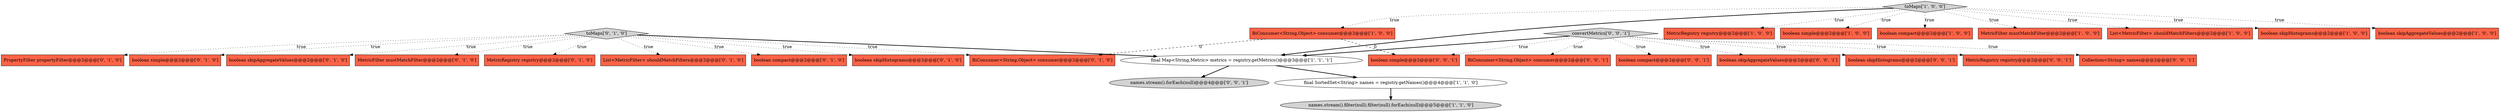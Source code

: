 digraph {
11 [style = filled, label = "BiConsumer<String,Object> consumer@@@2@@@['1', '0', '0']", fillcolor = tomato, shape = box image = "AAA1AAABBB1BBB"];
24 [style = filled, label = "names.stream().forEach(null)@@@4@@@['0', '0', '1']", fillcolor = lightgray, shape = ellipse image = "AAA0AAABBB3BBB"];
0 [style = filled, label = "MetricRegistry registry@@@2@@@['1', '0', '0']", fillcolor = tomato, shape = box image = "AAA0AAABBB1BBB"];
2 [style = filled, label = "boolean simple@@@2@@@['1', '0', '0']", fillcolor = tomato, shape = box image = "AAA0AAABBB1BBB"];
18 [style = filled, label = "boolean compact@@@2@@@['0', '1', '0']", fillcolor = tomato, shape = box image = "AAA0AAABBB2BBB"];
23 [style = filled, label = "convertMetrics['0', '0', '1']", fillcolor = lightgray, shape = diamond image = "AAA0AAABBB3BBB"];
28 [style = filled, label = "boolean skipAggregateValues@@@2@@@['0', '0', '1']", fillcolor = tomato, shape = box image = "AAA0AAABBB3BBB"];
22 [style = filled, label = "boolean skipHistograms@@@2@@@['0', '0', '1']", fillcolor = tomato, shape = box image = "AAA0AAABBB3BBB"];
8 [style = filled, label = "final SortedSet<String> names = registry.getNames()@@@4@@@['1', '1', '0']", fillcolor = white, shape = ellipse image = "AAA0AAABBB1BBB"];
5 [style = filled, label = "boolean compact@@@2@@@['1', '0', '0']", fillcolor = tomato, shape = box image = "AAA0AAABBB1BBB"];
12 [style = filled, label = "boolean skipHistograms@@@2@@@['0', '1', '0']", fillcolor = tomato, shape = box image = "AAA0AAABBB2BBB"];
16 [style = filled, label = "PropertyFilter propertyFilter@@@2@@@['0', '1', '0']", fillcolor = tomato, shape = box image = "AAA0AAABBB2BBB"];
20 [style = filled, label = "boolean simple@@@2@@@['0', '1', '0']", fillcolor = tomato, shape = box image = "AAA0AAABBB2BBB"];
21 [style = filled, label = "BiConsumer<String,Object> consumer@@@2@@@['0', '1', '0']", fillcolor = tomato, shape = box image = "AAA1AAABBB2BBB"];
27 [style = filled, label = "MetricRegistry registry@@@2@@@['0', '0', '1']", fillcolor = tomato, shape = box image = "AAA0AAABBB3BBB"];
4 [style = filled, label = "MetricFilter mustMatchFilter@@@2@@@['1', '0', '0']", fillcolor = tomato, shape = box image = "AAA0AAABBB1BBB"];
10 [style = filled, label = "toMaps['1', '0', '0']", fillcolor = lightgray, shape = diamond image = "AAA0AAABBB1BBB"];
25 [style = filled, label = "Collection<String> names@@@2@@@['0', '0', '1']", fillcolor = tomato, shape = box image = "AAA0AAABBB3BBB"];
3 [style = filled, label = "List<MetricFilter> shouldMatchFilters@@@2@@@['1', '0', '0']", fillcolor = tomato, shape = box image = "AAA0AAABBB1BBB"];
17 [style = filled, label = "boolean skipAggregateValues@@@2@@@['0', '1', '0']", fillcolor = tomato, shape = box image = "AAA0AAABBB2BBB"];
14 [style = filled, label = "MetricFilter mustMatchFilter@@@2@@@['0', '1', '0']", fillcolor = tomato, shape = box image = "AAA0AAABBB2BBB"];
9 [style = filled, label = "boolean skipHistograms@@@2@@@['1', '0', '0']", fillcolor = tomato, shape = box image = "AAA0AAABBB1BBB"];
26 [style = filled, label = "BiConsumer<String,Object> consumer@@@2@@@['0', '0', '1']", fillcolor = tomato, shape = box image = "AAA0AAABBB3BBB"];
1 [style = filled, label = "boolean skipAggregateValues@@@2@@@['1', '0', '0']", fillcolor = tomato, shape = box image = "AAA0AAABBB1BBB"];
6 [style = filled, label = "names.stream().filter(null).filter(null).forEach(null)@@@5@@@['1', '1', '0']", fillcolor = lightgray, shape = ellipse image = "AAA0AAABBB1BBB"];
19 [style = filled, label = "toMaps['0', '1', '0']", fillcolor = lightgray, shape = diamond image = "AAA0AAABBB2BBB"];
15 [style = filled, label = "MetricRegistry registry@@@2@@@['0', '1', '0']", fillcolor = tomato, shape = box image = "AAA0AAABBB2BBB"];
13 [style = filled, label = "List<MetricFilter> shouldMatchFilters@@@2@@@['0', '1', '0']", fillcolor = tomato, shape = box image = "AAA0AAABBB2BBB"];
29 [style = filled, label = "boolean compact@@@2@@@['0', '0', '1']", fillcolor = tomato, shape = box image = "AAA0AAABBB3BBB"];
30 [style = filled, label = "boolean simple@@@2@@@['0', '0', '1']", fillcolor = tomato, shape = box image = "AAA0AAABBB3BBB"];
7 [style = filled, label = "final Map<String,Metric> metrics = registry.getMetrics()@@@3@@@['1', '1', '1']", fillcolor = white, shape = ellipse image = "AAA0AAABBB1BBB"];
19->14 [style = dotted, label="true"];
23->22 [style = dotted, label="true"];
19->17 [style = dotted, label="true"];
19->20 [style = dotted, label="true"];
23->28 [style = dotted, label="true"];
19->18 [style = dotted, label="true"];
10->3 [style = dotted, label="true"];
19->12 [style = dotted, label="true"];
23->30 [style = dotted, label="true"];
8->6 [style = bold, label=""];
19->13 [style = dotted, label="true"];
19->21 [style = dotted, label="true"];
19->15 [style = dotted, label="true"];
7->8 [style = bold, label=""];
10->9 [style = dotted, label="true"];
10->5 [style = dotted, label="true"];
10->7 [style = bold, label=""];
7->24 [style = bold, label=""];
23->26 [style = dotted, label="true"];
10->2 [style = dotted, label="true"];
10->11 [style = dotted, label="true"];
23->27 [style = dotted, label="true"];
19->16 [style = dotted, label="true"];
10->0 [style = dotted, label="true"];
23->7 [style = bold, label=""];
10->1 [style = dotted, label="true"];
10->4 [style = dotted, label="true"];
23->29 [style = dotted, label="true"];
11->30 [style = dashed, label="0"];
19->7 [style = bold, label=""];
23->25 [style = dotted, label="true"];
11->21 [style = dashed, label="0"];
}

